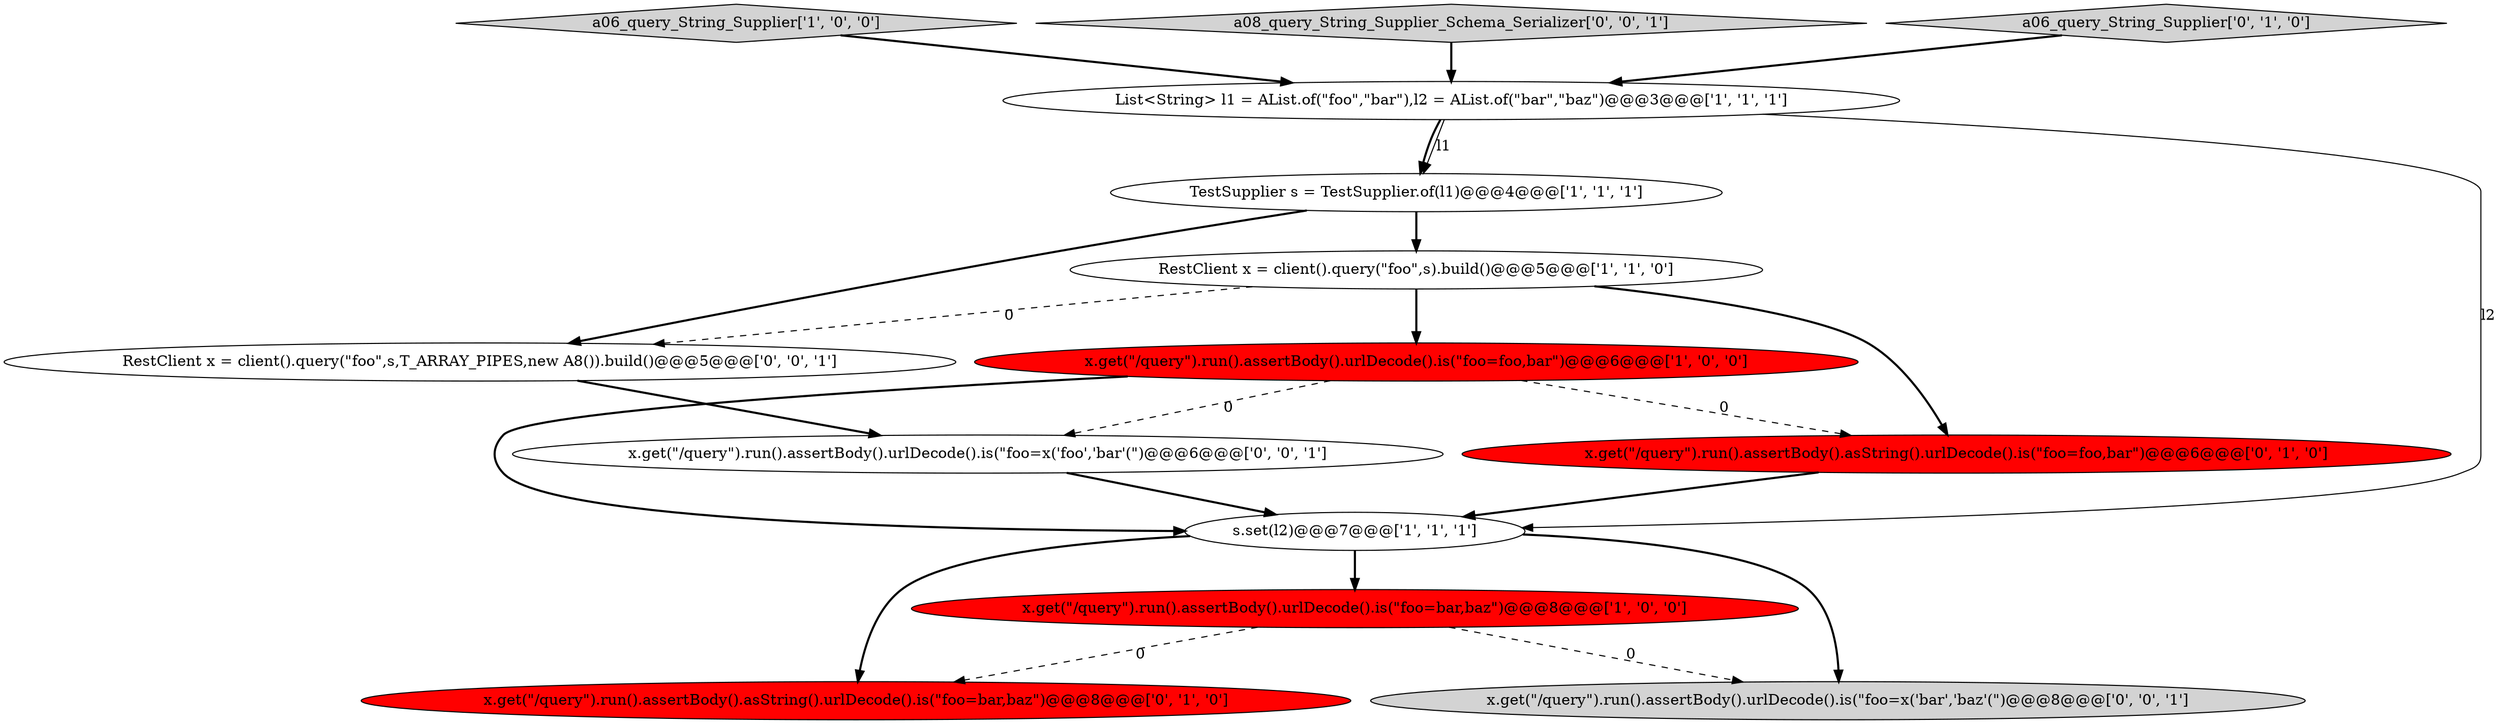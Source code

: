 digraph {
2 [style = filled, label = "a06_query_String_Supplier['1', '0', '0']", fillcolor = lightgray, shape = diamond image = "AAA0AAABBB1BBB"];
9 [style = filled, label = "x.get(\"/query\").run().assertBody().asString().urlDecode().is(\"foo=foo,bar\")@@@6@@@['0', '1', '0']", fillcolor = red, shape = ellipse image = "AAA1AAABBB2BBB"];
7 [style = filled, label = "x.get(\"/query\").run().assertBody().asString().urlDecode().is(\"foo=bar,baz\")@@@8@@@['0', '1', '0']", fillcolor = red, shape = ellipse image = "AAA1AAABBB2BBB"];
0 [style = filled, label = "s.set(l2)@@@7@@@['1', '1', '1']", fillcolor = white, shape = ellipse image = "AAA0AAABBB1BBB"];
10 [style = filled, label = "x.get(\"/query\").run().assertBody().urlDecode().is(\"foo=x('foo','bar'(\")@@@6@@@['0', '0', '1']", fillcolor = white, shape = ellipse image = "AAA0AAABBB3BBB"];
12 [style = filled, label = "RestClient x = client().query(\"foo\",s,T_ARRAY_PIPES,new A8()).build()@@@5@@@['0', '0', '1']", fillcolor = white, shape = ellipse image = "AAA0AAABBB3BBB"];
11 [style = filled, label = "x.get(\"/query\").run().assertBody().urlDecode().is(\"foo=x('bar','baz'(\")@@@8@@@['0', '0', '1']", fillcolor = lightgray, shape = ellipse image = "AAA0AAABBB3BBB"];
1 [style = filled, label = "TestSupplier s = TestSupplier.of(l1)@@@4@@@['1', '1', '1']", fillcolor = white, shape = ellipse image = "AAA0AAABBB1BBB"];
4 [style = filled, label = "RestClient x = client().query(\"foo\",s).build()@@@5@@@['1', '1', '0']", fillcolor = white, shape = ellipse image = "AAA0AAABBB1BBB"];
13 [style = filled, label = "a08_query_String_Supplier_Schema_Serializer['0', '0', '1']", fillcolor = lightgray, shape = diamond image = "AAA0AAABBB3BBB"];
8 [style = filled, label = "a06_query_String_Supplier['0', '1', '0']", fillcolor = lightgray, shape = diamond image = "AAA0AAABBB2BBB"];
3 [style = filled, label = "x.get(\"/query\").run().assertBody().urlDecode().is(\"foo=foo,bar\")@@@6@@@['1', '0', '0']", fillcolor = red, shape = ellipse image = "AAA1AAABBB1BBB"];
5 [style = filled, label = "List<String> l1 = AList.of(\"foo\",\"bar\"),l2 = AList.of(\"bar\",\"baz\")@@@3@@@['1', '1', '1']", fillcolor = white, shape = ellipse image = "AAA0AAABBB1BBB"];
6 [style = filled, label = "x.get(\"/query\").run().assertBody().urlDecode().is(\"foo=bar,baz\")@@@8@@@['1', '0', '0']", fillcolor = red, shape = ellipse image = "AAA1AAABBB1BBB"];
4->9 [style = bold, label=""];
4->3 [style = bold, label=""];
1->4 [style = bold, label=""];
9->0 [style = bold, label=""];
0->6 [style = bold, label=""];
6->7 [style = dashed, label="0"];
6->11 [style = dashed, label="0"];
0->11 [style = bold, label=""];
5->0 [style = solid, label="l2"];
3->0 [style = bold, label=""];
4->12 [style = dashed, label="0"];
0->7 [style = bold, label=""];
5->1 [style = bold, label=""];
12->10 [style = bold, label=""];
8->5 [style = bold, label=""];
3->9 [style = dashed, label="0"];
10->0 [style = bold, label=""];
1->12 [style = bold, label=""];
13->5 [style = bold, label=""];
5->1 [style = solid, label="l1"];
3->10 [style = dashed, label="0"];
2->5 [style = bold, label=""];
}
